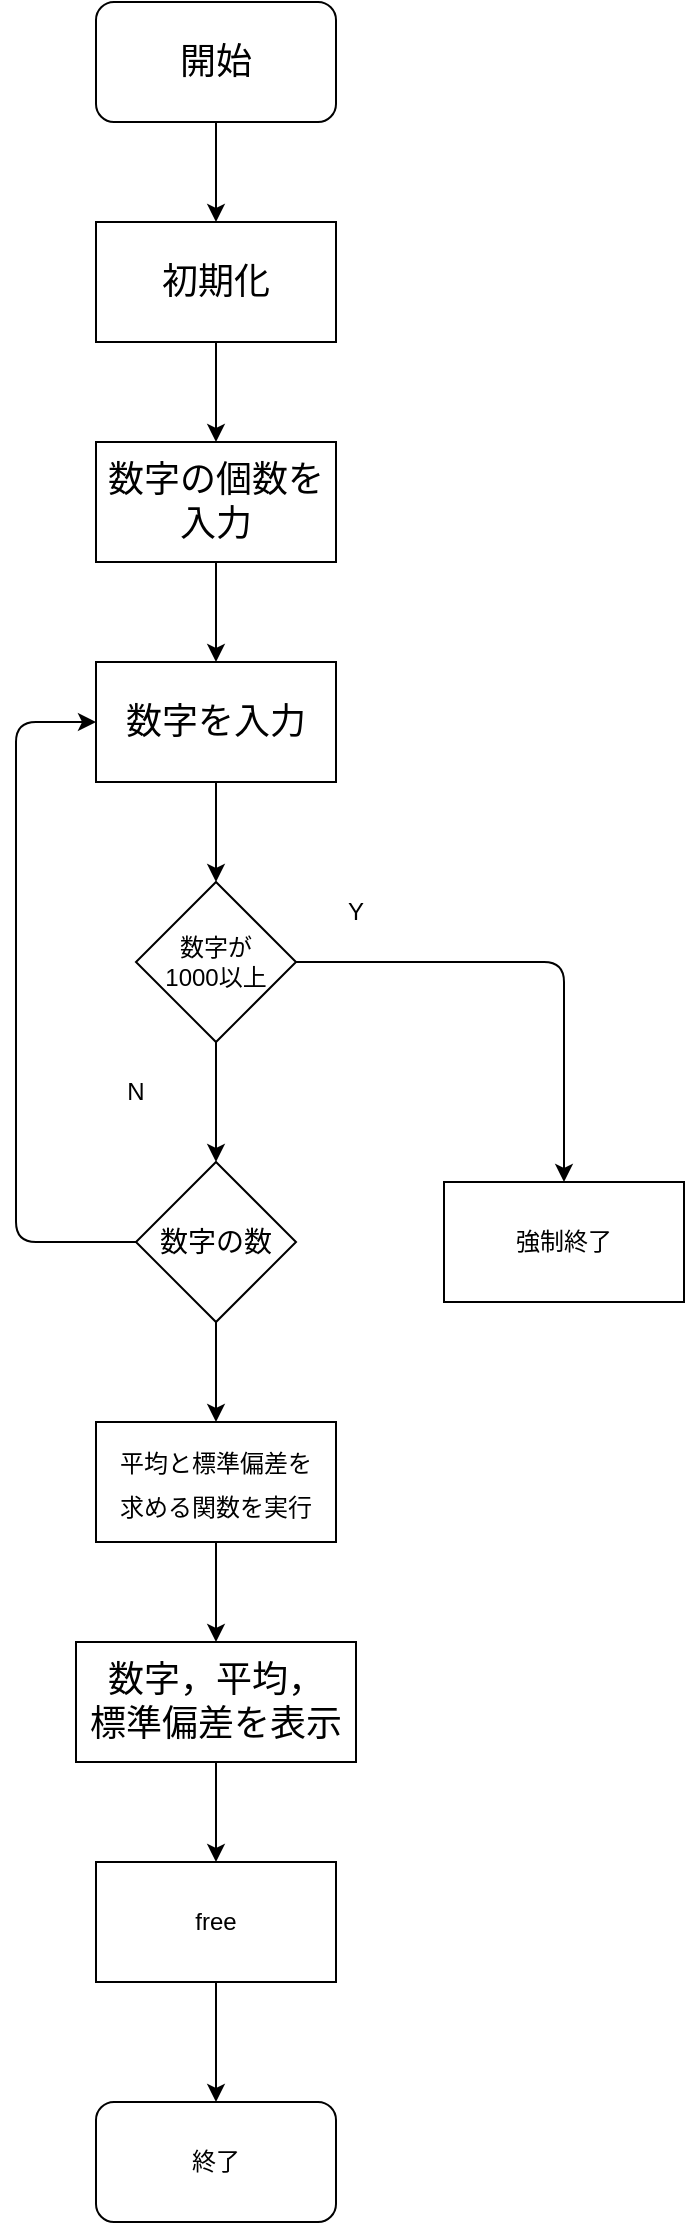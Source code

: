 <mxfile>
    <diagram id="zs7PypckbiY_hq98XoCt" name="ページ1">
        <mxGraphModel dx="986" dy="221" grid="1" gridSize="10" guides="1" tooltips="1" connect="1" arrows="1" fold="1" page="1" pageScale="1" pageWidth="827" pageHeight="1169" math="0" shadow="0">
            <root>
                <mxCell id="0"/>
                <mxCell id="1" parent="0"/>
                <mxCell id="2" style="edgeStyle=none;html=1;exitX=0.5;exitY=1;exitDx=0;exitDy=0;entryX=0.5;entryY=0;entryDx=0;entryDy=0;fontSize=14;" edge="1" parent="1" source="3" target="5">
                    <mxGeometry relative="1" as="geometry"/>
                </mxCell>
                <mxCell id="3" value="&lt;font style=&quot;font-size: 18px;&quot;&gt;開始&lt;/font&gt;" style="rounded=1;whiteSpace=wrap;html=1;" vertex="1" parent="1">
                    <mxGeometry x="120" y="40" width="120" height="60" as="geometry"/>
                </mxCell>
                <mxCell id="4" style="edgeStyle=none;html=1;exitX=0.5;exitY=1;exitDx=0;exitDy=0;entryX=0.5;entryY=0;entryDx=0;entryDy=0;fontSize=14;" edge="1" parent="1" source="5">
                    <mxGeometry relative="1" as="geometry">
                        <mxPoint x="180" y="260" as="targetPoint"/>
                    </mxGeometry>
                </mxCell>
                <mxCell id="5" value="初期化" style="rounded=0;whiteSpace=wrap;html=1;fontSize=18;" vertex="1" parent="1">
                    <mxGeometry x="120" y="150" width="120" height="60" as="geometry"/>
                </mxCell>
                <mxCell id="6" style="edgeStyle=none;html=1;exitX=0.5;exitY=1;exitDx=0;exitDy=0;entryX=0.5;entryY=0;entryDx=0;entryDy=0;" edge="1" parent="1" source="7" target="9">
                    <mxGeometry relative="1" as="geometry"/>
                </mxCell>
                <mxCell id="7" value="数字の個数を&lt;br&gt;入力" style="rounded=0;whiteSpace=wrap;html=1;fontSize=18;" vertex="1" parent="1">
                    <mxGeometry x="120" y="260" width="120" height="60" as="geometry"/>
                </mxCell>
                <mxCell id="8" style="edgeStyle=none;html=1;exitX=0.5;exitY=1;exitDx=0;exitDy=0;entryX=0.5;entryY=0;entryDx=0;entryDy=0;fontSize=14;" edge="1" parent="1" source="9">
                    <mxGeometry relative="1" as="geometry">
                        <mxPoint x="180" y="480" as="targetPoint"/>
                    </mxGeometry>
                </mxCell>
                <mxCell id="9" value="数字を入力" style="rounded=0;whiteSpace=wrap;html=1;fontSize=18;" vertex="1" parent="1">
                    <mxGeometry x="120" y="370" width="120" height="60" as="geometry"/>
                </mxCell>
                <mxCell id="10" style="edgeStyle=none;html=1;exitX=0.5;exitY=1;exitDx=0;exitDy=0;entryX=0.5;entryY=0;entryDx=0;entryDy=0;" edge="1" parent="1" source="12">
                    <mxGeometry relative="1" as="geometry">
                        <mxPoint x="180" y="750" as="targetPoint"/>
                    </mxGeometry>
                </mxCell>
                <mxCell id="11" style="edgeStyle=none;html=1;exitX=0;exitY=0.5;exitDx=0;exitDy=0;entryX=0;entryY=0.5;entryDx=0;entryDy=0;" edge="1" parent="1" source="12" target="9">
                    <mxGeometry relative="1" as="geometry">
                        <Array as="points">
                            <mxPoint x="80" y="660"/>
                            <mxPoint x="80" y="400"/>
                        </Array>
                    </mxGeometry>
                </mxCell>
                <mxCell id="12" value="数字の数" style="rhombus;whiteSpace=wrap;html=1;fontSize=14;" vertex="1" parent="1">
                    <mxGeometry x="140" y="620" width="80" height="80" as="geometry"/>
                </mxCell>
                <mxCell id="13" style="edgeStyle=none;html=1;exitX=0.5;exitY=1;exitDx=0;exitDy=0;entryX=0.5;entryY=0;entryDx=0;entryDy=0;" edge="1" parent="1" source="15" target="12">
                    <mxGeometry relative="1" as="geometry"/>
                </mxCell>
                <mxCell id="14" style="edgeStyle=none;html=1;exitX=1;exitY=0.5;exitDx=0;exitDy=0;entryX=0.5;entryY=0;entryDx=0;entryDy=0;" edge="1" parent="1" source="15" target="17">
                    <mxGeometry relative="1" as="geometry">
                        <Array as="points">
                            <mxPoint x="354" y="520"/>
                        </Array>
                    </mxGeometry>
                </mxCell>
                <mxCell id="15" value="数字が&lt;br&gt;1000以上" style="rhombus;whiteSpace=wrap;html=1;" vertex="1" parent="1">
                    <mxGeometry x="140" y="480" width="80" height="80" as="geometry"/>
                </mxCell>
                <mxCell id="16" value="N" style="text;html=1;strokeColor=none;fillColor=none;align=center;verticalAlign=middle;whiteSpace=wrap;rounded=0;" vertex="1" parent="1">
                    <mxGeometry x="110" y="570" width="60" height="30" as="geometry"/>
                </mxCell>
                <mxCell id="17" value="強制終了" style="rounded=0;whiteSpace=wrap;html=1;" vertex="1" parent="1">
                    <mxGeometry x="294" y="630" width="120" height="60" as="geometry"/>
                </mxCell>
                <mxCell id="18" value="Y" style="text;html=1;strokeColor=none;fillColor=none;align=center;verticalAlign=middle;whiteSpace=wrap;rounded=0;" vertex="1" parent="1">
                    <mxGeometry x="220" y="480" width="60" height="30" as="geometry"/>
                </mxCell>
                <mxCell id="19" style="edgeStyle=none;html=1;exitX=0.5;exitY=1;exitDx=0;exitDy=0;entryX=0.5;entryY=0;entryDx=0;entryDy=0;fontSize=14;" edge="1" parent="1" source="20">
                    <mxGeometry relative="1" as="geometry">
                        <mxPoint x="180" y="860" as="targetPoint"/>
                    </mxGeometry>
                </mxCell>
                <mxCell id="20" value="&lt;font style=&quot;font-size: 12px;&quot;&gt;平均と標準偏差を&lt;br&gt;求める関数を実行&lt;/font&gt;" style="rounded=0;whiteSpace=wrap;html=1;fontSize=18;" vertex="1" parent="1">
                    <mxGeometry x="120" y="750" width="120" height="60" as="geometry"/>
                </mxCell>
                <mxCell id="21" style="edgeStyle=none;html=1;exitX=0.5;exitY=1;exitDx=0;exitDy=0;entryX=0.5;entryY=0;entryDx=0;entryDy=0;fontSize=14;" edge="1" parent="1" source="22">
                    <mxGeometry relative="1" as="geometry">
                        <mxPoint x="180" y="970" as="targetPoint"/>
                    </mxGeometry>
                </mxCell>
                <mxCell id="22" value="数字，平均，&lt;br&gt;標準偏差を表示" style="rounded=0;whiteSpace=wrap;html=1;fontSize=18;" vertex="1" parent="1">
                    <mxGeometry x="110" y="860" width="140" height="60" as="geometry"/>
                </mxCell>
                <mxCell id="23" style="edgeStyle=none;html=1;exitX=0.5;exitY=1;exitDx=0;exitDy=0;entryX=0.5;entryY=0;entryDx=0;entryDy=0;" edge="1" parent="1" source="24" target="25">
                    <mxGeometry relative="1" as="geometry"/>
                </mxCell>
                <mxCell id="24" value="free" style="rounded=0;whiteSpace=wrap;html=1;" vertex="1" parent="1">
                    <mxGeometry x="120" y="970" width="120" height="60" as="geometry"/>
                </mxCell>
                <mxCell id="25" value="終了" style="rounded=1;whiteSpace=wrap;html=1;" vertex="1" parent="1">
                    <mxGeometry x="120" y="1090" width="120" height="60" as="geometry"/>
                </mxCell>
            </root>
        </mxGraphModel>
    </diagram>
</mxfile>